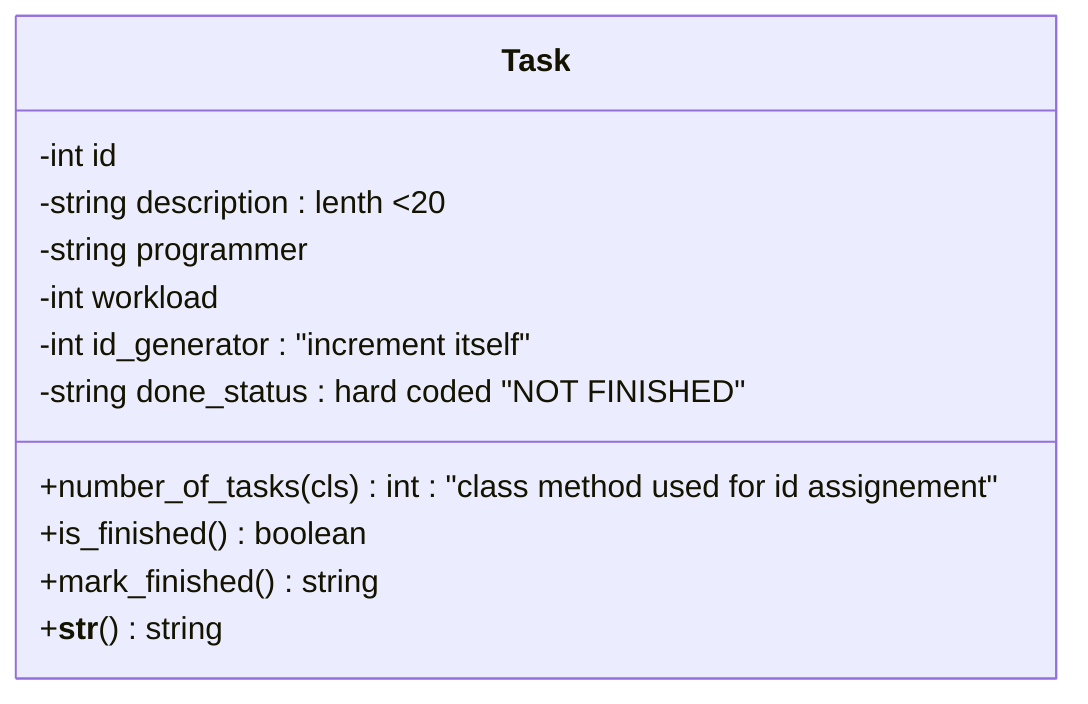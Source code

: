 %% [MermaidChart: fc25ec32-0aab-42e4-811c-b68f888f0d09]
%% [MermaidChart: fc25ec32-0aab-42e4-811c-b68f888f0d09]
%% [MermaidChart: fc25ec32-0aab-42e4-811c-b68f888f0d09]
%% [MermaidChart: fc25ec32-0aab-42e4-811c-b68f888f0d09]
%% [MermaidChart: fc25ec32-0aab-42e4-811c-b68f888f0d09]
%% [MermaidChart: fc25ec32-0aab-42e4-811c-b68f888f0d09]
classDiagram
class Task{
    -int id
    -string description : lenth <20
    -string programmer
    -int workload
    -int id_generator : "increment itself"
    -string done_status : hard coded "NOT FINISHED"
    +number_of_tasks(cls) int : "class method used for id assignement"
    +is_finished() boolean 
    +mark_finished() string
    +__str__() string
     }